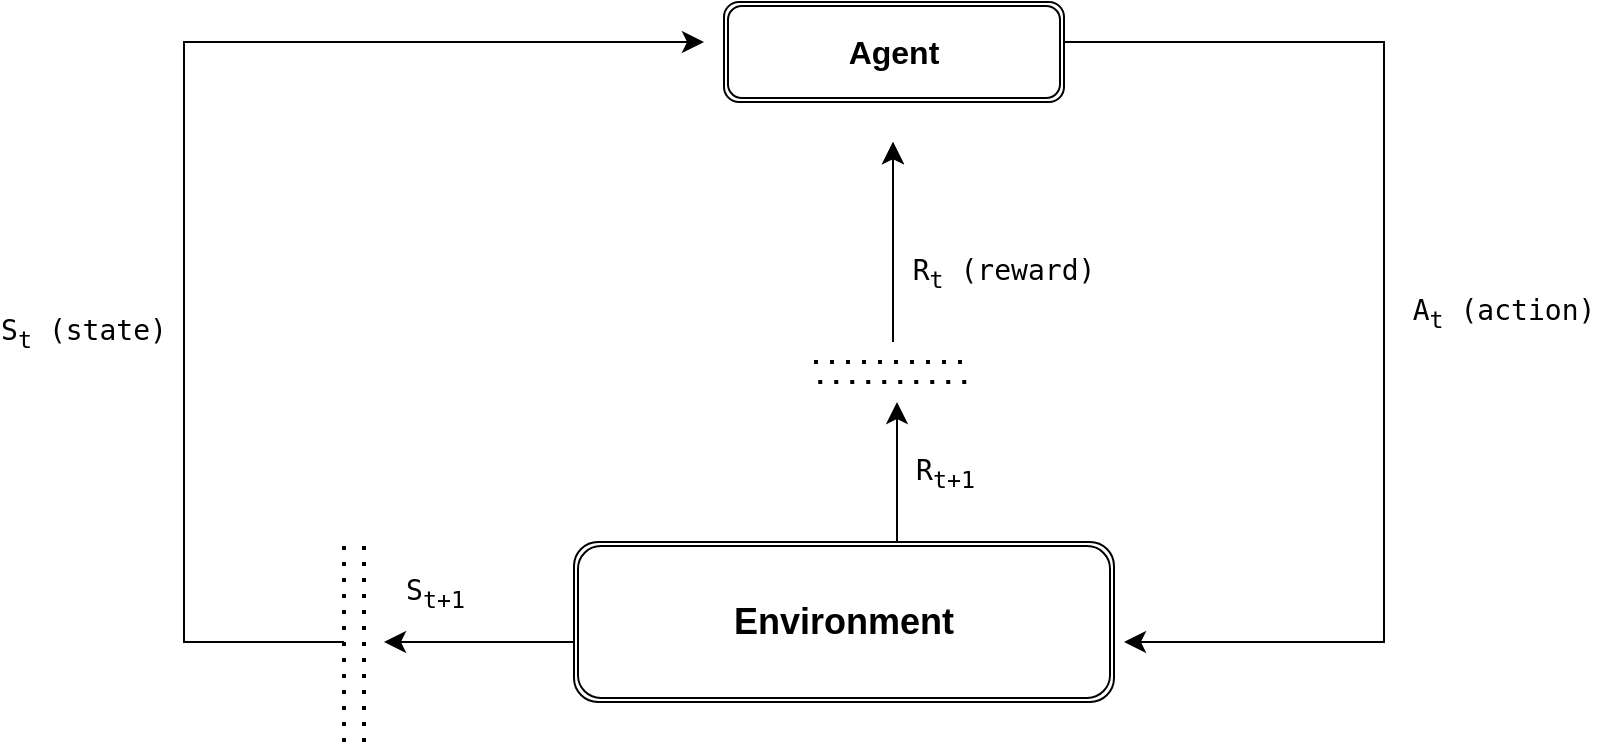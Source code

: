 <mxfile version="27.1.3">
  <diagram name="Page-1" id="zbfmEVOwrJDWZlcbJ2yz">
    <mxGraphModel dx="1868" dy="697" grid="1" gridSize="10" guides="1" tooltips="1" connect="1" arrows="1" fold="1" page="1" pageScale="1" pageWidth="850" pageHeight="1100" math="0" shadow="0">
      <root>
        <mxCell id="0" />
        <mxCell id="1" parent="0" />
        <mxCell id="kU76yeBBNpI0ltP20Z3--4" value="&lt;h2&gt;Environment&lt;/h2&gt;" style="shape=ext;double=1;rounded=1;whiteSpace=wrap;html=1;" vertex="1" parent="1">
          <mxGeometry x="275" y="360" width="270" height="80" as="geometry" />
        </mxCell>
        <mxCell id="kU76yeBBNpI0ltP20Z3--6" value="" style="edgeStyle=elbowEdgeStyle;elbow=horizontal;endArrow=classic;html=1;curved=0;rounded=0;endSize=8;startSize=8;exitX=0.6;exitY=0;exitDx=0;exitDy=0;exitPerimeter=0;" edge="1" parent="1">
          <mxGeometry width="50" height="50" relative="1" as="geometry">
            <mxPoint x="433.5" y="360" as="sourcePoint" />
            <mxPoint x="436.5" y="290" as="targetPoint" />
            <Array as="points">
              <mxPoint x="436.5" y="320" />
            </Array>
          </mxGeometry>
        </mxCell>
        <mxCell id="kU76yeBBNpI0ltP20Z3--7" value="" style="edgeStyle=elbowEdgeStyle;elbow=horizontal;endArrow=classic;html=1;curved=0;rounded=0;endSize=8;startSize=8;" edge="1" parent="1">
          <mxGeometry width="50" height="50" relative="1" as="geometry">
            <mxPoint x="275" y="410" as="sourcePoint" />
            <mxPoint x="180" y="410" as="targetPoint" />
            <Array as="points" />
          </mxGeometry>
        </mxCell>
        <mxCell id="kU76yeBBNpI0ltP20Z3--8" value="" style="endArrow=none;dashed=1;html=1;dashPattern=1 3;strokeWidth=2;rounded=0;" edge="1" parent="1">
          <mxGeometry width="50" height="50" relative="1" as="geometry">
            <mxPoint x="170" y="460" as="sourcePoint" />
            <mxPoint x="170" y="360" as="targetPoint" />
          </mxGeometry>
        </mxCell>
        <mxCell id="kU76yeBBNpI0ltP20Z3--9" value="" style="endArrow=none;dashed=1;html=1;dashPattern=1 3;strokeWidth=2;rounded=0;" edge="1" parent="1">
          <mxGeometry width="50" height="50" relative="1" as="geometry">
            <mxPoint x="160" y="460" as="sourcePoint" />
            <mxPoint x="160" y="360" as="targetPoint" />
          </mxGeometry>
        </mxCell>
        <mxCell id="kU76yeBBNpI0ltP20Z3--11" value="" style="edgeStyle=segmentEdgeStyle;endArrow=classic;html=1;curved=0;rounded=0;endSize=8;startSize=8;" edge="1" parent="1">
          <mxGeometry width="50" height="50" relative="1" as="geometry">
            <mxPoint x="160" y="410" as="sourcePoint" />
            <mxPoint x="340" y="110" as="targetPoint" />
            <Array as="points">
              <mxPoint x="80" y="410" />
              <mxPoint x="80" y="110" />
              <mxPoint x="340" y="110" />
            </Array>
          </mxGeometry>
        </mxCell>
        <mxCell id="kU76yeBBNpI0ltP20Z3--12" value="&lt;h3&gt;&lt;font style=&quot;font-size: 16px;&quot;&gt;Agent&lt;/font&gt;&lt;/h3&gt;" style="shape=ext;double=1;rounded=1;whiteSpace=wrap;html=1;" vertex="1" parent="1">
          <mxGeometry x="350" y="90" width="170" height="50" as="geometry" />
        </mxCell>
        <mxCell id="kU76yeBBNpI0ltP20Z3--13" value="" style="edgeStyle=segmentEdgeStyle;endArrow=classic;html=1;curved=0;rounded=0;endSize=8;startSize=8;exitX=1;exitY=0.5;exitDx=0;exitDy=0;" edge="1" parent="1" source="kU76yeBBNpI0ltP20Z3--12">
          <mxGeometry width="50" height="50" relative="1" as="geometry">
            <mxPoint x="680" y="480" as="sourcePoint" />
            <mxPoint x="550" y="410" as="targetPoint" />
            <Array as="points">
              <mxPoint x="520" y="110" />
              <mxPoint x="680" y="110" />
              <mxPoint x="680" y="410" />
              <mxPoint x="560" y="410" />
            </Array>
          </mxGeometry>
        </mxCell>
        <mxCell id="kU76yeBBNpI0ltP20Z3--14" value="" style="endArrow=none;dashed=1;html=1;dashPattern=1 3;strokeWidth=2;rounded=0;" edge="1" parent="1">
          <mxGeometry width="50" height="50" relative="1" as="geometry">
            <mxPoint x="397.13" y="280" as="sourcePoint" />
            <mxPoint x="473" y="280" as="targetPoint" />
          </mxGeometry>
        </mxCell>
        <mxCell id="kU76yeBBNpI0ltP20Z3--15" value="" style="endArrow=none;dashed=1;html=1;dashPattern=1 3;strokeWidth=2;rounded=0;" edge="1" parent="1">
          <mxGeometry width="50" height="50" relative="1" as="geometry">
            <mxPoint x="395" y="270" as="sourcePoint" />
            <mxPoint x="475" y="270" as="targetPoint" />
          </mxGeometry>
        </mxCell>
        <mxCell id="kU76yeBBNpI0ltP20Z3--16" value="" style="edgeStyle=elbowEdgeStyle;elbow=horizontal;endArrow=classic;html=1;curved=0;rounded=0;endSize=8;startSize=8;" edge="1" parent="1">
          <mxGeometry width="50" height="50" relative="1" as="geometry">
            <mxPoint x="434.5" y="260" as="sourcePoint" />
            <mxPoint x="434.5" y="160" as="targetPoint" />
            <Array as="points">
              <mxPoint x="434.5" y="190" />
            </Array>
          </mxGeometry>
        </mxCell>
        <mxCell id="kU76yeBBNpI0ltP20Z3--18" value="" style="edgeStyle=elbowEdgeStyle;elbow=horizontal;endArrow=classic;html=1;curved=0;rounded=0;endSize=8;startSize=8;" edge="1" parent="1">
          <mxGeometry width="50" height="50" relative="1" as="geometry">
            <mxPoint x="434.5" y="260" as="sourcePoint" />
            <mxPoint x="434.5" y="160" as="targetPoint" />
            <Array as="points">
              <mxPoint x="434.5" y="190" />
            </Array>
          </mxGeometry>
        </mxCell>
        <mxCell id="kU76yeBBNpI0ltP20Z3--23" value="&lt;pre&gt;&lt;font style=&quot;font-size: 14px;&quot;&gt;A&lt;sub&gt;t&lt;/sub&gt; (action)&lt;/font&gt;&lt;/pre&gt;" style="text;html=1;align=center;verticalAlign=middle;whiteSpace=wrap;rounded=0;" vertex="1" parent="1">
          <mxGeometry x="700" y="230" width="80" height="30" as="geometry" />
        </mxCell>
        <mxCell id="kU76yeBBNpI0ltP20Z3--24" value="&lt;pre&gt;&lt;font&gt;&lt;span style=&quot;font-size: 14px;&quot;&gt;R&lt;sub&gt;t&lt;/sub&gt;&lt;/span&gt;&lt;span style=&quot;font-size: 14px;&quot;&gt; (reward)&lt;/span&gt;&lt;/font&gt;&lt;/pre&gt;" style="text;html=1;align=center;verticalAlign=middle;whiteSpace=wrap;rounded=0;" vertex="1" parent="1">
          <mxGeometry x="450" y="210" width="80" height="30" as="geometry" />
        </mxCell>
        <mxCell id="kU76yeBBNpI0ltP20Z3--25" value="&lt;pre&gt;&lt;font&gt;&lt;span style=&quot;font-size: 14px;&quot;&gt;S&lt;sub&gt;t&lt;/sub&gt;&lt;/span&gt;&lt;span style=&quot;font-size: 14px;&quot;&gt; (state)&lt;/span&gt;&lt;/font&gt;&lt;/pre&gt;" style="text;html=1;align=center;verticalAlign=middle;whiteSpace=wrap;rounded=0;" vertex="1" parent="1">
          <mxGeometry x="-10" y="240" width="80" height="30" as="geometry" />
        </mxCell>
        <mxCell id="kU76yeBBNpI0ltP20Z3--27" value="&lt;pre&gt;&lt;font&gt;&lt;span style=&quot;font-size: 14px;&quot;&gt;R&lt;sub&gt;t+1&lt;/sub&gt;&lt;/span&gt;&lt;span style=&quot;font-size: 14px;&quot;&gt; &lt;/span&gt;&lt;/font&gt;&lt;/pre&gt;" style="text;html=1;align=center;verticalAlign=middle;whiteSpace=wrap;rounded=0;" vertex="1" parent="1">
          <mxGeometry x="425" y="310" width="80" height="30" as="geometry" />
        </mxCell>
        <mxCell id="kU76yeBBNpI0ltP20Z3--28" value="&lt;pre&gt;&lt;font&gt;&lt;span style=&quot;font-size: 14px;&quot;&gt;S&lt;sub&gt;t+1&lt;/sub&gt;&lt;/span&gt;&lt;span style=&quot;font-size: 14px;&quot;&gt; &lt;/span&gt;&lt;/font&gt;&lt;/pre&gt;" style="text;html=1;align=center;verticalAlign=middle;whiteSpace=wrap;rounded=0;" vertex="1" parent="1">
          <mxGeometry x="170" y="370" width="80" height="30" as="geometry" />
        </mxCell>
      </root>
    </mxGraphModel>
  </diagram>
</mxfile>
